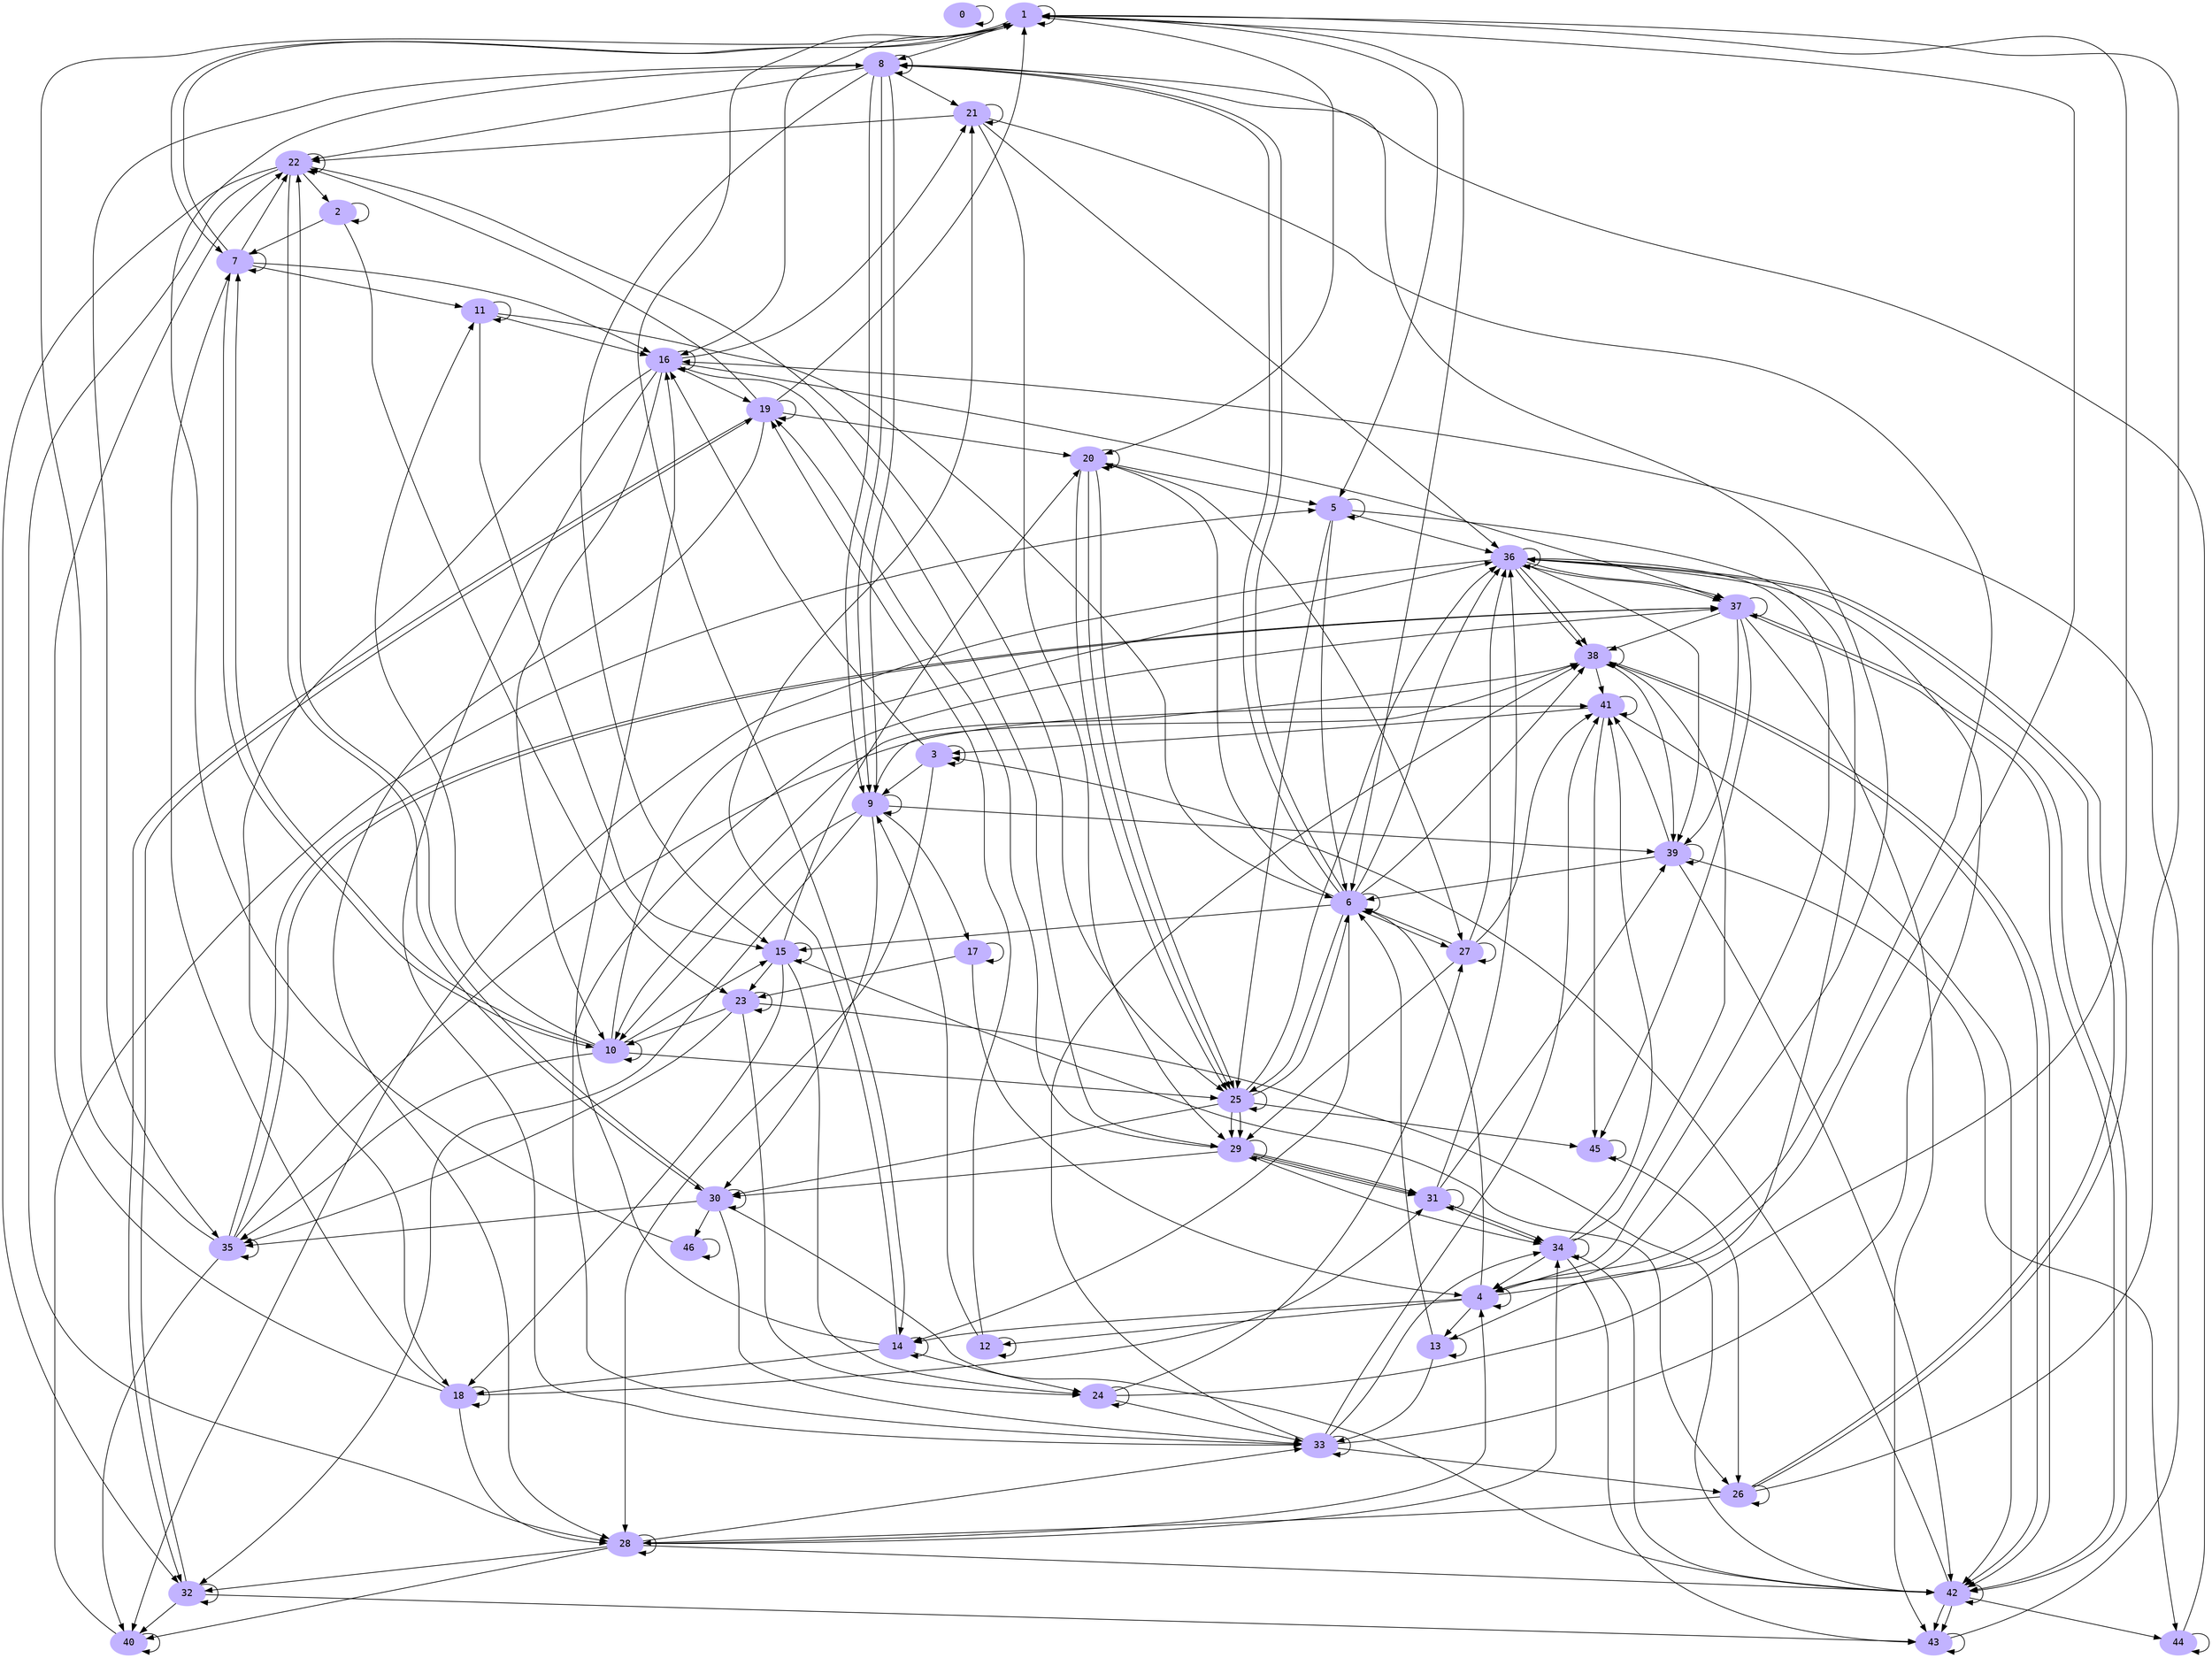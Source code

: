 digraph MAPS {
	node [fontname="Consolas", shape=oval, style=filled, color=".7 .3 1.0"];
	"0" -> "0"
	"1" -> "1" -> "8" -> "21" -> "22"
	"2" -> "2" -> "7" -> "16" -> "37" -> "38"
	"3" -> "3" -> "28" -> "33" -> "36"
	"4" -> "4" -> "1" -> "5" -> "13" -> "33" -> "41"
	"5" -> "5" -> "36"
	"6" -> "6" -> "8" -> "9" -> "32"
	"7" -> "7" -> "1" -> "16" -> "18" -> "31" -> "34" -> "38"
	"8" -> "8" -> "35" -> "37"
	"9" -> "9" -> "17" -> "23" -> "35" -> "40"
	"10" -> "10" -> "7" -> "11" -> "15" -> "24"
	"11" -> "11" -> "6" -> "38" -> "42"
	"12" -> "12" -> "9" -> "30" -> "35" -> "41" -> "45"
	"13" -> "13" -> "6" -> "14" -> "16" -> "29" -> "31" -> "34" -> "41"
	"14" -> "14" -> "21" -> "29" -> "31" -> "39" -> "44"
	"15" -> "15" -> "18" -> "22" -> "32" -> "40"
	"16" -> "16" -> "10" -> "25" -> "29" -> "34" -> "43"
	"17" -> "17" -> "4" -> "8" -> "15" -> "26" -> "28" -> "42" -> "43"
	"18" -> "18" -> "7" -> "22" -> "25"
	"19" -> "19" -> "1" -> "7" -> "10" -> "11" -> "16" -> "21" -> "36" -> "37" -> "45"
	"20" -> "20" -> "5" -> "25" -> "45"
	"21" -> "21" -> "4" -> "6" -> "27" -> "36" -> "37" -> "43"
	"22" -> "22" -> "2" -> "23" -> "24" -> "27" -> "41"
	"23" -> "23" -> "10" -> "15" -> "23" -> "42"
	"24" -> "24" -> "1" -> "14" -> "18" -> "28" -> "40"
	"25" -> "25" -> "6" -> "25" -> "30" -> "42" -> "43"
	"26" -> "26" -> "1" -> "20" -> "25" -> "36" -> "39" -> "41" -> "42" -> "44"
	"27" -> "27" -> "6" -> "8" -> "9" -> "39"
	"28" -> "28" -> "4" -> "13"
	"29" -> "29" -> "19" -> "28" -> "32" -> "43"
	"30" -> "30" -> "22" -> "30" -> "46"
	"31" -> "31" -> "36" -> "38" -> "41"
	"32" -> "32" -> "19" -> "32"
	"33" -> "33" -> "26" -> "36"
	"34" -> "34" -> "4" -> "14" -> "24" -> "33" -> "37" -> "39"
	"35" -> "35" -> "1" -> "6" -> "20" -> "25"
	"36" -> "36" -> "4" -> "12" -> "19" -> "22" -> "28" -> "34" -> "42"
	"37" -> "37" -> "42"
	"38" -> "38" -> "10" -> "35" -> "37" -> "42"
	"39" -> "39" -> "6" -> "36"
	"40" -> "40" -> "5" -> "6" -> "15" -> "20" -> "27" -> "29" -> "31"
	"41" -> "41" -> "3" -> "9" -> "38" -> "39" -> "42"
	"42" -> "42" -> "3" -> "16" -> "33" -> "38" -> "42"
	"43" -> "43" -> "16" -> "19" -> "20" -> "25" -> "29" -> "30" -> "33" -> "34"
	"44" -> "44" -> "8" -> "9" -> "10" -> "36" -> "38"
	"45" -> "45" -> "26" -> "36" -> "40"
	"46" -> "46" -> "8" -> "22"
}